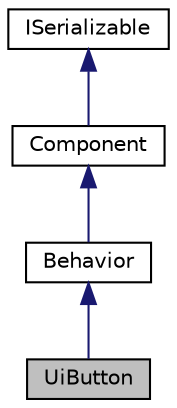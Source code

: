 digraph "UiButton"
{
 // LATEX_PDF_SIZE
  edge [fontname="Helvetica",fontsize="10",labelfontname="Helvetica",labelfontsize="10"];
  node [fontname="Helvetica",fontsize="10",shape=record];
  Node1 [label="UiButton",height=0.2,width=0.4,color="black", fillcolor="grey75", style="filled", fontcolor="black",tooltip="Ui Button that sends an event when clicked."];
  Node2 -> Node1 [dir="back",color="midnightblue",fontsize="10",style="solid"];
  Node2 [label="Behavior",height=0.2,width=0.4,color="black", fillcolor="white", style="filled",URL="$classBehavior.html",tooltip=" "];
  Node3 -> Node2 [dir="back",color="midnightblue",fontsize="10",style="solid"];
  Node3 [label="Component",height=0.2,width=0.4,color="black", fillcolor="white", style="filled",URL="$classComponent.html",tooltip=" "];
  Node4 -> Node3 [dir="back",color="midnightblue",fontsize="10",style="solid"];
  Node4 [label="ISerializable",height=0.2,width=0.4,color="black", fillcolor="white", style="filled",URL="$classISerializable.html",tooltip="interface for all serializable objects"];
}
